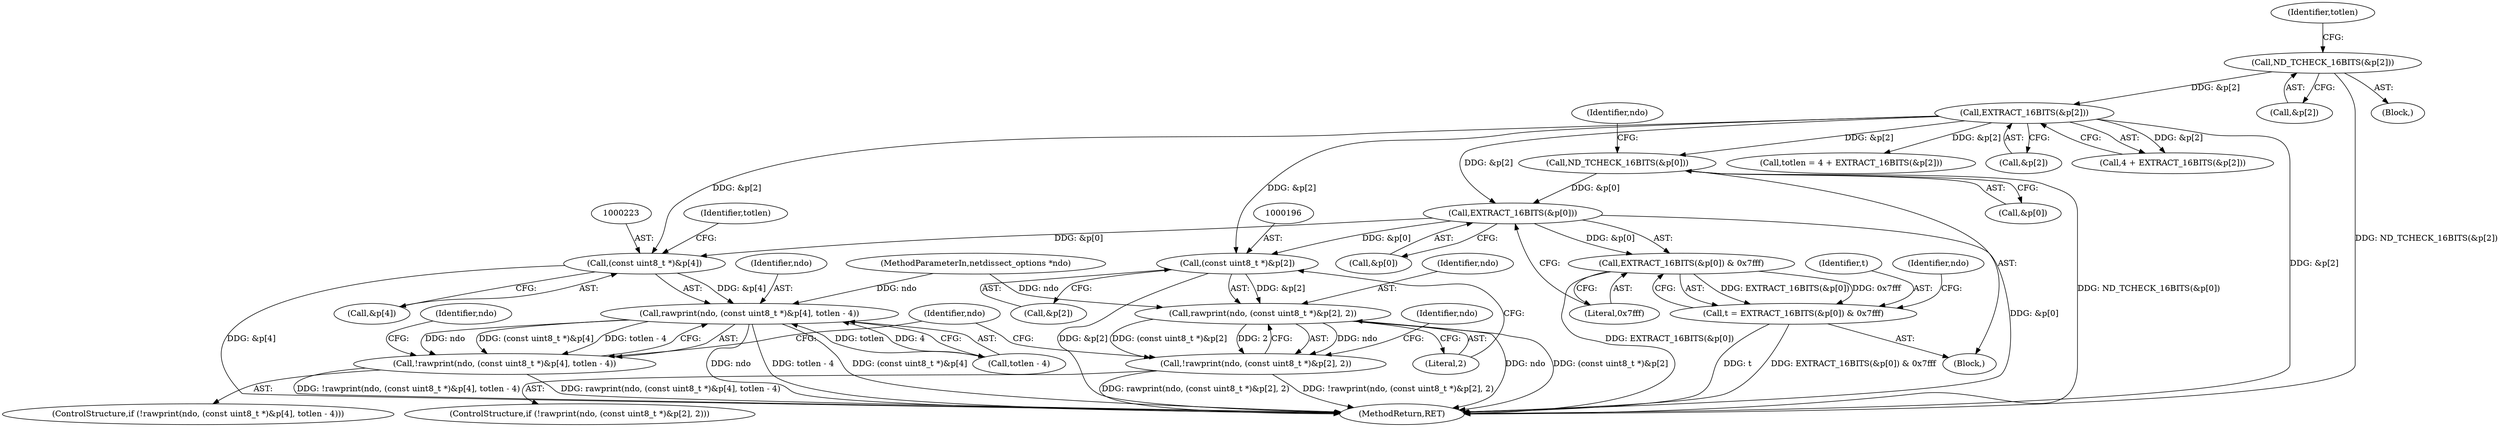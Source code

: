 digraph "0_tcpdump_e0a5a02b0fc1900a69d6c37ed0aab36fb8494e6d@array" {
"1000163" [label="(Call,EXTRACT_16BITS(&p[0]))"];
"1000131" [label="(Call,EXTRACT_16BITS(&p[2]))"];
"1000122" [label="(Call,ND_TCHECK_16BITS(&p[2]))"];
"1000151" [label="(Call,ND_TCHECK_16BITS(&p[0]))"];
"1000162" [label="(Call,EXTRACT_16BITS(&p[0]) & 0x7fff)"];
"1000160" [label="(Call,t = EXTRACT_16BITS(&p[0]) & 0x7fff)"];
"1000195" [label="(Call,(const uint8_t *)&p[2])"];
"1000193" [label="(Call,rawprint(ndo, (const uint8_t *)&p[2], 2))"];
"1000192" [label="(Call,!rawprint(ndo, (const uint8_t *)&p[2], 2))"];
"1000222" [label="(Call,(const uint8_t *)&p[4])"];
"1000220" [label="(Call,rawprint(ndo, (const uint8_t *)&p[4], totlen - 4))"];
"1000219" [label="(Call,!rawprint(ndo, (const uint8_t *)&p[4], totlen - 4))"];
"1000123" [label="(Call,&p[2])"];
"1000219" [label="(Call,!rawprint(ndo, (const uint8_t *)&p[4], totlen - 4))"];
"1000131" [label="(Call,EXTRACT_16BITS(&p[2]))"];
"1000192" [label="(Call,!rawprint(ndo, (const uint8_t *)&p[2], 2))"];
"1000193" [label="(Call,rawprint(ndo, (const uint8_t *)&p[2], 2))"];
"1000161" [label="(Identifier,t)"];
"1000224" [label="(Call,&p[4])"];
"1000222" [label="(Call,(const uint8_t *)&p[4])"];
"1000221" [label="(Identifier,ndo)"];
"1000234" [label="(Identifier,ndo)"];
"1000122" [label="(Call,ND_TCHECK_16BITS(&p[2]))"];
"1000164" [label="(Call,&p[0])"];
"1000197" [label="(Call,&p[2])"];
"1000163" [label="(Call,EXTRACT_16BITS(&p[0]))"];
"1000248" [label="(MethodReturn,RET)"];
"1000168" [label="(Literal,0x7fff)"];
"1000162" [label="(Call,EXTRACT_16BITS(&p[0]) & 0x7fff)"];
"1000218" [label="(ControlStructure,if (!rawprint(ndo, (const uint8_t *)&p[4], totlen - 4)))"];
"1000152" [label="(Call,&p[0])"];
"1000127" [label="(Call,totlen = 4 + EXTRACT_16BITS(&p[2]))"];
"1000194" [label="(Identifier,ndo)"];
"1000132" [label="(Call,&p[2])"];
"1000195" [label="(Call,(const uint8_t *)&p[2])"];
"1000220" [label="(Call,rawprint(ndo, (const uint8_t *)&p[4], totlen - 4))"];
"1000128" [label="(Identifier,totlen)"];
"1000229" [label="(Identifier,totlen)"];
"1000158" [label="(Identifier,ndo)"];
"1000171" [label="(Identifier,ndo)"];
"1000191" [label="(ControlStructure,if (!rawprint(ndo, (const uint8_t *)&p[2], 2)))"];
"1000101" [label="(MethodParameterIn,netdissect_options *ndo)"];
"1000151" [label="(Call,ND_TCHECK_16BITS(&p[0]))"];
"1000239" [label="(Identifier,ndo)"];
"1000205" [label="(Identifier,ndo)"];
"1000129" [label="(Call,4 + EXTRACT_16BITS(&p[2]))"];
"1000104" [label="(Block,)"];
"1000201" [label="(Literal,2)"];
"1000160" [label="(Call,t = EXTRACT_16BITS(&p[0]) & 0x7fff)"];
"1000121" [label="(Block,)"];
"1000228" [label="(Call,totlen - 4)"];
"1000163" -> "1000162"  [label="AST: "];
"1000163" -> "1000164"  [label="CFG: "];
"1000164" -> "1000163"  [label="AST: "];
"1000168" -> "1000163"  [label="CFG: "];
"1000163" -> "1000248"  [label="DDG: &p[0]"];
"1000163" -> "1000162"  [label="DDG: &p[0]"];
"1000131" -> "1000163"  [label="DDG: &p[2]"];
"1000151" -> "1000163"  [label="DDG: &p[0]"];
"1000163" -> "1000195"  [label="DDG: &p[0]"];
"1000163" -> "1000222"  [label="DDG: &p[0]"];
"1000131" -> "1000129"  [label="AST: "];
"1000131" -> "1000132"  [label="CFG: "];
"1000132" -> "1000131"  [label="AST: "];
"1000129" -> "1000131"  [label="CFG: "];
"1000131" -> "1000248"  [label="DDG: &p[2]"];
"1000131" -> "1000127"  [label="DDG: &p[2]"];
"1000131" -> "1000129"  [label="DDG: &p[2]"];
"1000122" -> "1000131"  [label="DDG: &p[2]"];
"1000131" -> "1000151"  [label="DDG: &p[2]"];
"1000131" -> "1000195"  [label="DDG: &p[2]"];
"1000131" -> "1000222"  [label="DDG: &p[2]"];
"1000122" -> "1000121"  [label="AST: "];
"1000122" -> "1000123"  [label="CFG: "];
"1000123" -> "1000122"  [label="AST: "];
"1000128" -> "1000122"  [label="CFG: "];
"1000122" -> "1000248"  [label="DDG: ND_TCHECK_16BITS(&p[2])"];
"1000151" -> "1000104"  [label="AST: "];
"1000151" -> "1000152"  [label="CFG: "];
"1000152" -> "1000151"  [label="AST: "];
"1000158" -> "1000151"  [label="CFG: "];
"1000151" -> "1000248"  [label="DDG: ND_TCHECK_16BITS(&p[0])"];
"1000162" -> "1000160"  [label="AST: "];
"1000162" -> "1000168"  [label="CFG: "];
"1000168" -> "1000162"  [label="AST: "];
"1000160" -> "1000162"  [label="CFG: "];
"1000162" -> "1000248"  [label="DDG: EXTRACT_16BITS(&p[0])"];
"1000162" -> "1000160"  [label="DDG: EXTRACT_16BITS(&p[0])"];
"1000162" -> "1000160"  [label="DDG: 0x7fff"];
"1000160" -> "1000104"  [label="AST: "];
"1000161" -> "1000160"  [label="AST: "];
"1000171" -> "1000160"  [label="CFG: "];
"1000160" -> "1000248"  [label="DDG: EXTRACT_16BITS(&p[0]) & 0x7fff"];
"1000160" -> "1000248"  [label="DDG: t"];
"1000195" -> "1000193"  [label="AST: "];
"1000195" -> "1000197"  [label="CFG: "];
"1000196" -> "1000195"  [label="AST: "];
"1000197" -> "1000195"  [label="AST: "];
"1000201" -> "1000195"  [label="CFG: "];
"1000195" -> "1000248"  [label="DDG: &p[2]"];
"1000195" -> "1000193"  [label="DDG: &p[2]"];
"1000193" -> "1000192"  [label="AST: "];
"1000193" -> "1000201"  [label="CFG: "];
"1000194" -> "1000193"  [label="AST: "];
"1000201" -> "1000193"  [label="AST: "];
"1000192" -> "1000193"  [label="CFG: "];
"1000193" -> "1000248"  [label="DDG: ndo"];
"1000193" -> "1000248"  [label="DDG: (const uint8_t *)&p[2]"];
"1000193" -> "1000192"  [label="DDG: ndo"];
"1000193" -> "1000192"  [label="DDG: (const uint8_t *)&p[2]"];
"1000193" -> "1000192"  [label="DDG: 2"];
"1000101" -> "1000193"  [label="DDG: ndo"];
"1000192" -> "1000191"  [label="AST: "];
"1000205" -> "1000192"  [label="CFG: "];
"1000239" -> "1000192"  [label="CFG: "];
"1000192" -> "1000248"  [label="DDG: rawprint(ndo, (const uint8_t *)&p[2], 2)"];
"1000192" -> "1000248"  [label="DDG: !rawprint(ndo, (const uint8_t *)&p[2], 2)"];
"1000222" -> "1000220"  [label="AST: "];
"1000222" -> "1000224"  [label="CFG: "];
"1000223" -> "1000222"  [label="AST: "];
"1000224" -> "1000222"  [label="AST: "];
"1000229" -> "1000222"  [label="CFG: "];
"1000222" -> "1000248"  [label="DDG: &p[4]"];
"1000222" -> "1000220"  [label="DDG: &p[4]"];
"1000220" -> "1000219"  [label="AST: "];
"1000220" -> "1000228"  [label="CFG: "];
"1000221" -> "1000220"  [label="AST: "];
"1000228" -> "1000220"  [label="AST: "];
"1000219" -> "1000220"  [label="CFG: "];
"1000220" -> "1000248"  [label="DDG: ndo"];
"1000220" -> "1000248"  [label="DDG: totlen - 4"];
"1000220" -> "1000248"  [label="DDG: (const uint8_t *)&p[4]"];
"1000220" -> "1000219"  [label="DDG: ndo"];
"1000220" -> "1000219"  [label="DDG: (const uint8_t *)&p[4]"];
"1000220" -> "1000219"  [label="DDG: totlen - 4"];
"1000101" -> "1000220"  [label="DDG: ndo"];
"1000228" -> "1000220"  [label="DDG: totlen"];
"1000228" -> "1000220"  [label="DDG: 4"];
"1000219" -> "1000218"  [label="AST: "];
"1000234" -> "1000219"  [label="CFG: "];
"1000239" -> "1000219"  [label="CFG: "];
"1000219" -> "1000248"  [label="DDG: !rawprint(ndo, (const uint8_t *)&p[4], totlen - 4)"];
"1000219" -> "1000248"  [label="DDG: rawprint(ndo, (const uint8_t *)&p[4], totlen - 4)"];
}
